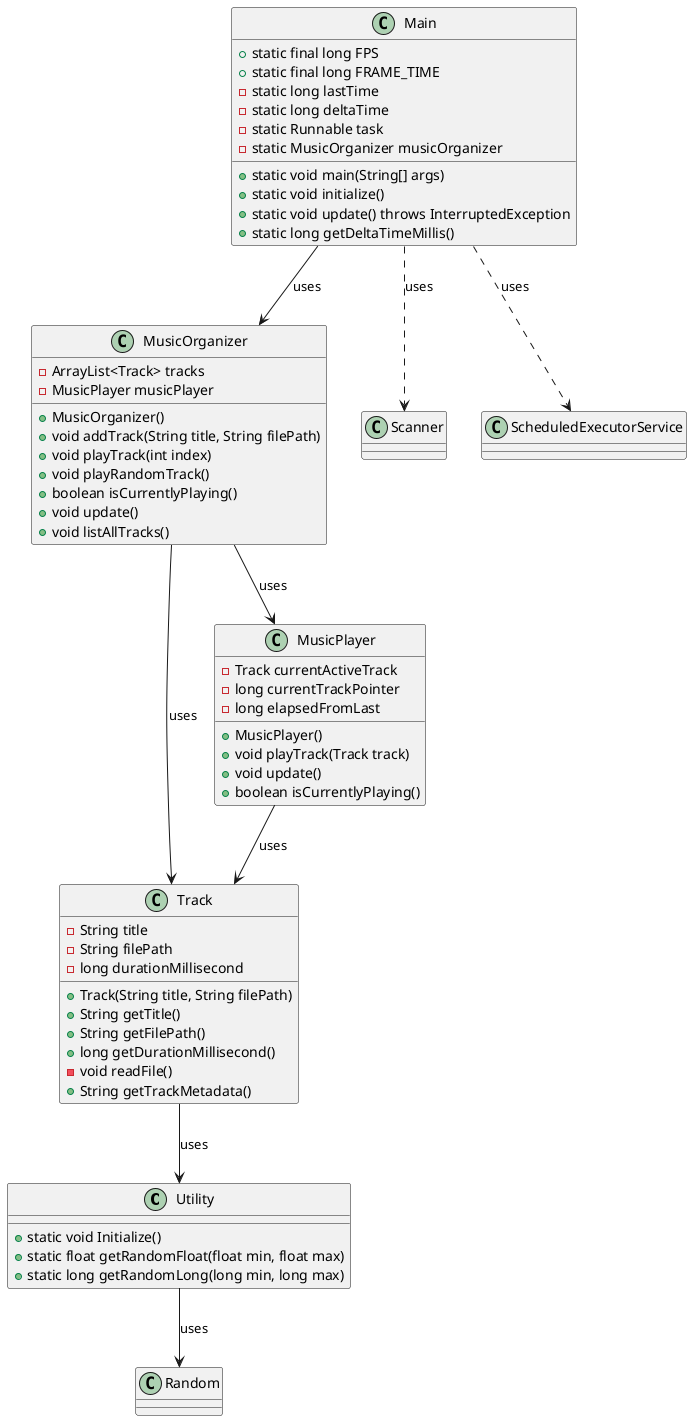 @startuml

class Utility {
    + static void Initialize()
    + static float getRandomFloat(float min, float max)
    + static long getRandomLong(long min, long max)
}

class Track {
    - String title
    - String filePath
    - long durationMillisecond
    + Track(String title, String filePath)
    + String getTitle()
    + String getFilePath()
    + long getDurationMillisecond()
    - void readFile()
    + String getTrackMetadata()
}

class MusicPlayer {
    - Track currentActiveTrack
    - long currentTrackPointer
    - long elapsedFromLast
    + MusicPlayer()
    + void playTrack(Track track)
    + void update()
    + boolean isCurrentlyPlaying()
}

class MusicOrganizer {
    - ArrayList<Track> tracks
    - MusicPlayer musicPlayer
    + MusicOrganizer()
    + void addTrack(String title, String filePath)
    + void playTrack(int index)
    + void playRandomTrack()
    + boolean isCurrentlyPlaying()
    + void update()
    + void listAllTracks()
}

class Main {
    + static final long FPS
    + static final long FRAME_TIME
    - static long lastTime
    - static long deltaTime
    - static Runnable task
    - static MusicOrganizer musicOrganizer
    + static void main(String[] args)
    + static void initialize()
    + static void update() throws InterruptedException
    + static long getDeltaTimeMillis()
}

Utility --> Random : uses
Track --> Utility : uses
MusicPlayer --> Track : uses
MusicOrganizer --> Track : uses
MusicOrganizer --> MusicPlayer : uses
Main --> MusicOrganizer : uses
Main ..> Scanner : uses
Main ..> ScheduledExecutorService : uses

@enduml